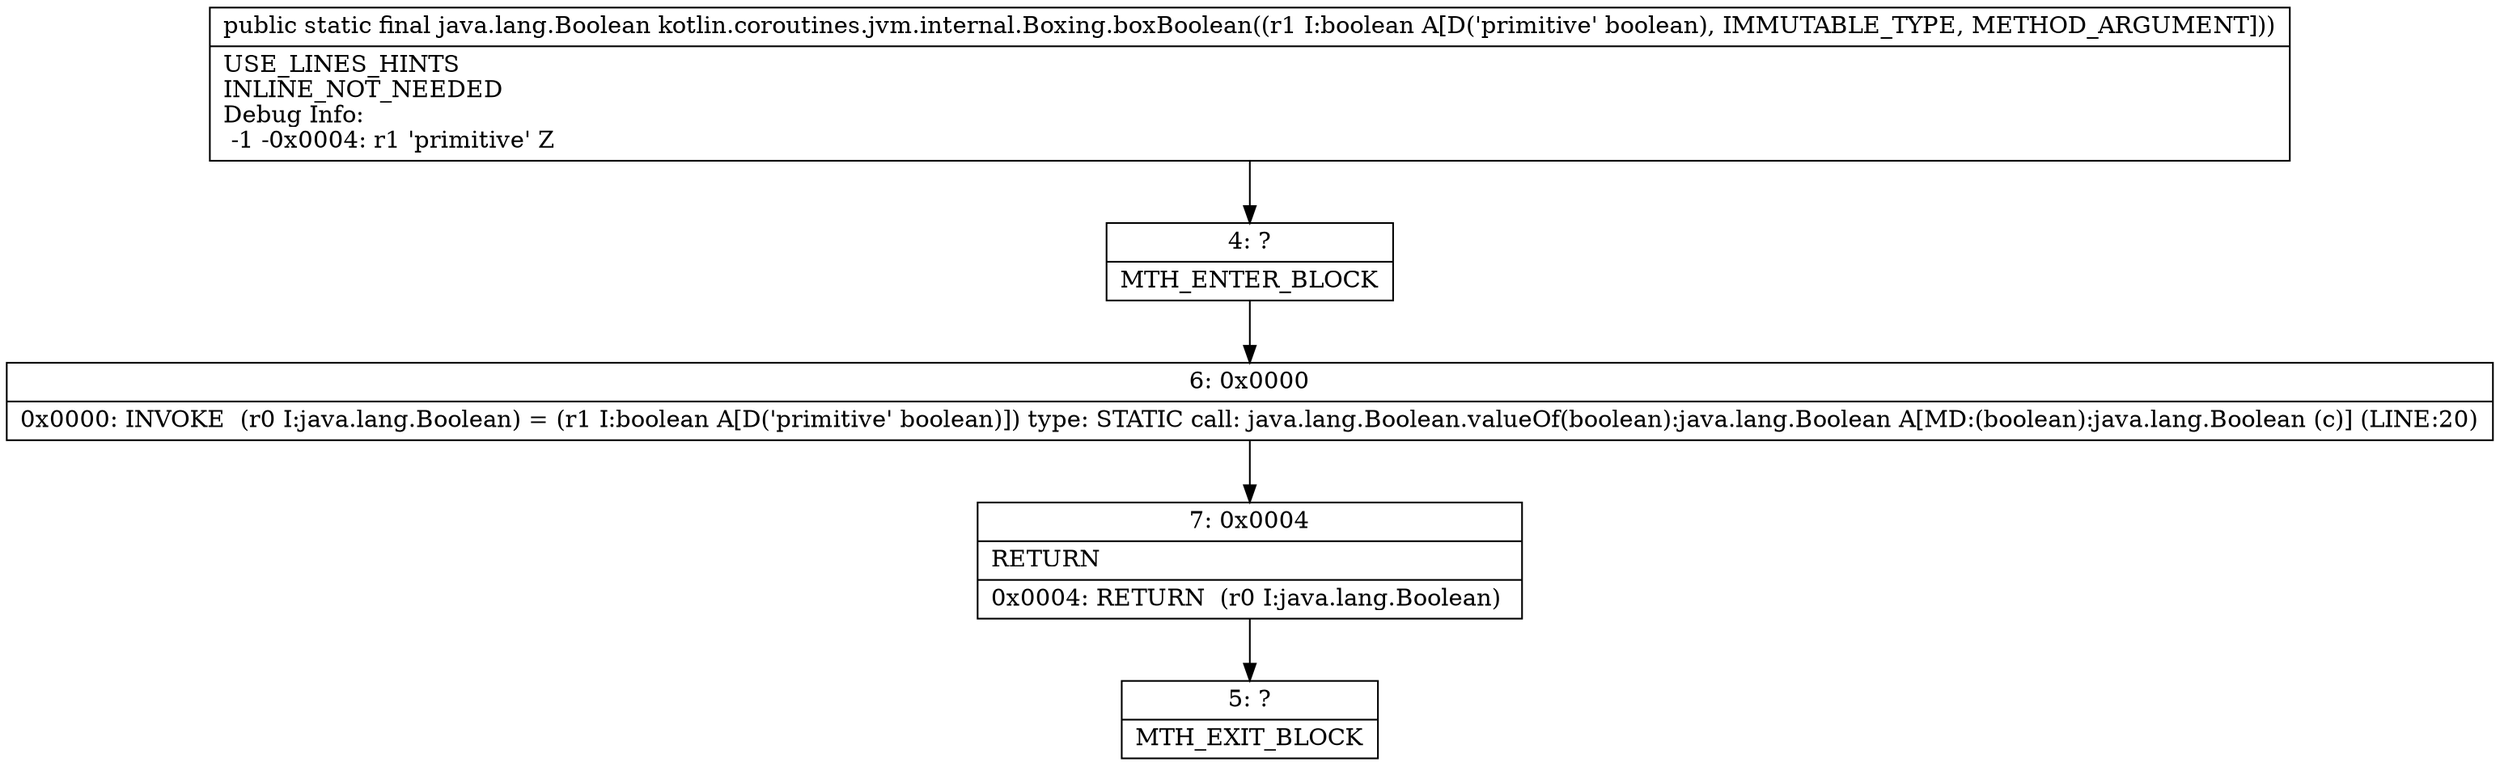 digraph "CFG forkotlin.coroutines.jvm.internal.Boxing.boxBoolean(Z)Ljava\/lang\/Boolean;" {
Node_4 [shape=record,label="{4\:\ ?|MTH_ENTER_BLOCK\l}"];
Node_6 [shape=record,label="{6\:\ 0x0000|0x0000: INVOKE  (r0 I:java.lang.Boolean) = (r1 I:boolean A[D('primitive' boolean)]) type: STATIC call: java.lang.Boolean.valueOf(boolean):java.lang.Boolean A[MD:(boolean):java.lang.Boolean (c)] (LINE:20)\l}"];
Node_7 [shape=record,label="{7\:\ 0x0004|RETURN\l|0x0004: RETURN  (r0 I:java.lang.Boolean) \l}"];
Node_5 [shape=record,label="{5\:\ ?|MTH_EXIT_BLOCK\l}"];
MethodNode[shape=record,label="{public static final java.lang.Boolean kotlin.coroutines.jvm.internal.Boxing.boxBoolean((r1 I:boolean A[D('primitive' boolean), IMMUTABLE_TYPE, METHOD_ARGUMENT]))  | USE_LINES_HINTS\lINLINE_NOT_NEEDED\lDebug Info:\l  \-1 \-0x0004: r1 'primitive' Z\l}"];
MethodNode -> Node_4;Node_4 -> Node_6;
Node_6 -> Node_7;
Node_7 -> Node_5;
}

